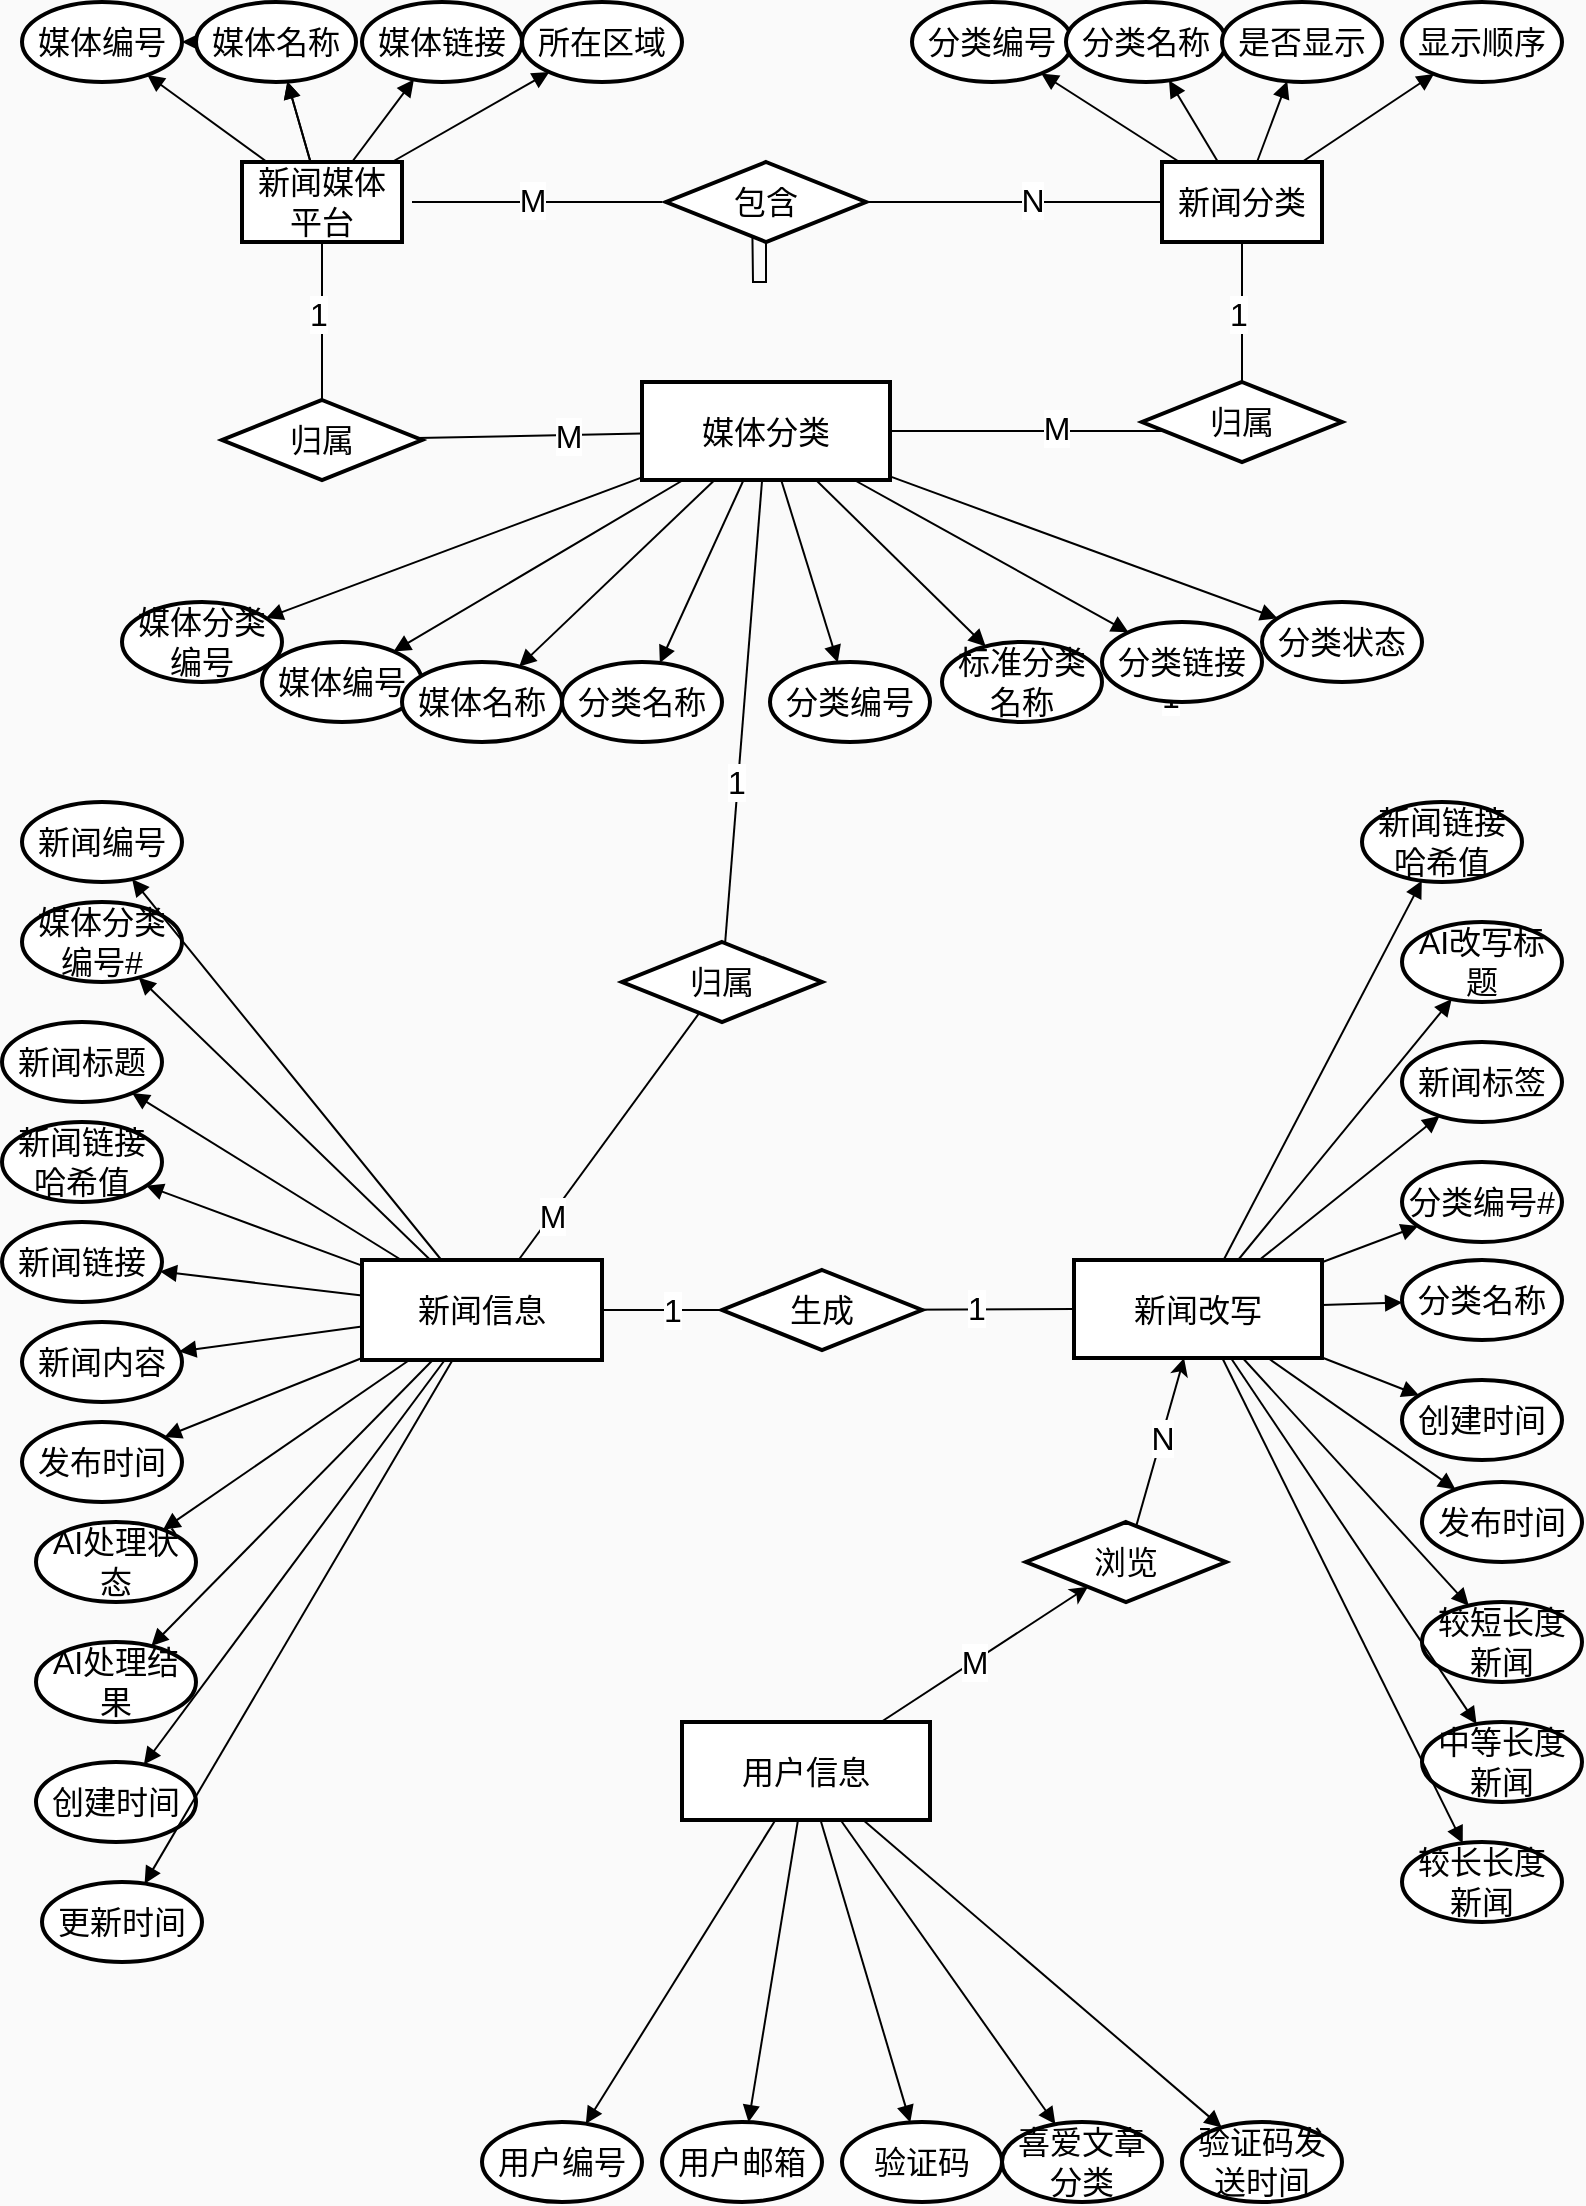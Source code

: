 <mxfile version="24.8.1">
  <diagram name="Page-1" id="74e2e168-ea6b-b213-b513-2b3c1d86103e">
    <mxGraphModel dx="4359" dy="784" grid="1" gridSize="10" guides="1" tooltips="1" connect="1" arrows="1" fold="1" page="1" pageScale="1" pageWidth="827" pageHeight="1169" background="#fafafa" math="0" shadow="0">
      <root>
        <mxCell id="0" />
        <mxCell id="1" parent="0" />
        <mxCell id="DX2qzwOIEa6VDTraACBk-19" value="" style="rounded=0;orthogonalLoop=1;jettySize=auto;html=1;endArrow=none;endFill=0;fontSize=16;" edge="1" parent="1" source="f0c4SAxMx5sDIEyWPsR0-586" target="f0c4SAxMx5sDIEyWPsR0-711">
          <mxGeometry relative="1" as="geometry" />
        </mxCell>
        <mxCell id="DX2qzwOIEa6VDTraACBk-20" value="1" style="edgeLabel;html=1;align=center;verticalAlign=middle;resizable=0;points=[];fontSize=16;" vertex="1" connectable="0" parent="DX2qzwOIEa6VDTraACBk-19">
          <mxGeometry x="-0.084" y="-2" relative="1" as="geometry">
            <mxPoint as="offset" />
          </mxGeometry>
        </mxCell>
        <mxCell id="f0c4SAxMx5sDIEyWPsR0-586" value="新闻媒体平台" style="whiteSpace=wrap;strokeWidth=2;fontSize=16;flipH=0;flipV=0;" parent="1" vertex="1">
          <mxGeometry x="-3170" y="120" width="80" height="40" as="geometry" />
        </mxCell>
        <mxCell id="f0c4SAxMx5sDIEyWPsR0-587" value="媒体编号" style="ellipse;strokeWidth=2;whiteSpace=wrap;fontSize=16;flipH=0;flipV=0;" parent="1" vertex="1">
          <mxGeometry x="-3280" y="40" width="80" height="40" as="geometry" />
        </mxCell>
        <mxCell id="f0c4SAxMx5sDIEyWPsR0-589" value="媒体链接" style="ellipse;strokeWidth=2;whiteSpace=wrap;fontSize=16;flipH=0;flipV=0;" parent="1" vertex="1">
          <mxGeometry x="-3110" y="40" width="80" height="40" as="geometry" />
        </mxCell>
        <mxCell id="f0c4SAxMx5sDIEyWPsR0-590" value="所在区域" style="ellipse;strokeWidth=2;whiteSpace=wrap;fontSize=16;flipH=0;flipV=0;" parent="1" vertex="1">
          <mxGeometry x="-3030" y="40" width="80" height="40" as="geometry" />
        </mxCell>
        <mxCell id="f0c4SAxMx5sDIEyWPsR0-591" value="新闻分类" style="whiteSpace=wrap;strokeWidth=2;fontSize=16;flipH=0;flipV=0;" parent="1" vertex="1">
          <mxGeometry x="-2710" y="120" width="80" height="40" as="geometry" />
        </mxCell>
        <mxCell id="f0c4SAxMx5sDIEyWPsR0-592" value="分类编号" style="ellipse;strokeWidth=2;whiteSpace=wrap;fontSize=16;flipH=0;flipV=0;" parent="1" vertex="1">
          <mxGeometry x="-2835" y="40" width="80" height="40" as="geometry" />
        </mxCell>
        <mxCell id="f0c4SAxMx5sDIEyWPsR0-593" value="分类名称" style="ellipse;strokeWidth=2;whiteSpace=wrap;fontSize=16;flipH=0;flipV=0;" parent="1" vertex="1">
          <mxGeometry x="-2758" y="40" width="80" height="40" as="geometry" />
        </mxCell>
        <mxCell id="f0c4SAxMx5sDIEyWPsR0-594" value="是否显示" style="ellipse;strokeWidth=2;whiteSpace=wrap;fontSize=16;flipH=0;flipV=0;" parent="1" vertex="1">
          <mxGeometry x="-2680" y="40" width="80" height="40" as="geometry" />
        </mxCell>
        <mxCell id="f0c4SAxMx5sDIEyWPsR0-595" value="显示顺序" style="ellipse;strokeWidth=2;whiteSpace=wrap;fontSize=16;flipH=0;flipV=0;" parent="1" vertex="1">
          <mxGeometry x="-2590" y="40" width="80" height="40" as="geometry" />
        </mxCell>
        <mxCell id="f0c4SAxMx5sDIEyWPsR0-709" style="edgeStyle=orthogonalEdgeStyle;rounded=0;orthogonalLoop=1;jettySize=auto;html=1;exitDx=0;exitDy=0;entryDx=0;entryDy=0;endArrow=none;endFill=0;fontSize=16;" parent="1" source="f0c4SAxMx5sDIEyWPsR0-596" target="f0c4SAxMx5sDIEyWPsR0-591" edge="1">
          <mxGeometry relative="1" as="geometry">
            <mxPoint x="-2786" y="344.5" as="sourcePoint" />
            <mxPoint x="-2581" y="150" as="targetPoint" />
          </mxGeometry>
        </mxCell>
        <mxCell id="f0c4SAxMx5sDIEyWPsR0-721" value="M" style="edgeLabel;html=1;align=center;verticalAlign=middle;resizable=0;points=[];fontSize=16;" parent="f0c4SAxMx5sDIEyWPsR0-709" vertex="1" connectable="0">
          <mxGeometry x="-0.397" y="2" relative="1" as="geometry">
            <mxPoint x="1" as="offset" />
          </mxGeometry>
        </mxCell>
        <mxCell id="f0c4SAxMx5sDIEyWPsR0-722" value="1" style="edgeLabel;html=1;align=center;verticalAlign=middle;resizable=0;points=[];fontSize=16;" parent="f0c4SAxMx5sDIEyWPsR0-709" vertex="1" connectable="0">
          <mxGeometry x="0.517" y="2" relative="1" as="geometry">
            <mxPoint x="-34" y="161" as="offset" />
          </mxGeometry>
        </mxCell>
        <mxCell id="DX2qzwOIEa6VDTraACBk-21" value="1" style="edgeLabel;html=1;align=center;verticalAlign=middle;resizable=0;points=[];fontSize=16;" vertex="1" connectable="0" parent="f0c4SAxMx5sDIEyWPsR0-709">
          <mxGeometry x="0.741" y="2" relative="1" as="geometry">
            <mxPoint y="1" as="offset" />
          </mxGeometry>
        </mxCell>
        <mxCell id="f0c4SAxMx5sDIEyWPsR0-596" value="媒体分类" style="whiteSpace=wrap;strokeWidth=2;fontSize=16;flipH=0;flipV=0;" parent="1" vertex="1">
          <mxGeometry x="-2970" y="230" width="124" height="49" as="geometry" />
        </mxCell>
        <mxCell id="f0c4SAxMx5sDIEyWPsR0-597" value="媒体分类编号" style="ellipse;strokeWidth=2;whiteSpace=wrap;fontSize=16;flipH=0;flipV=0;" parent="1" vertex="1">
          <mxGeometry x="-3230" y="340" width="80" height="40" as="geometry" />
        </mxCell>
        <mxCell id="f0c4SAxMx5sDIEyWPsR0-598" value="媒体编号" style="ellipse;strokeWidth=2;whiteSpace=wrap;fontSize=16;flipH=0;flipV=0;" parent="1" vertex="1">
          <mxGeometry x="-3160" y="360" width="80" height="40" as="geometry" />
        </mxCell>
        <mxCell id="f0c4SAxMx5sDIEyWPsR0-599" value="媒体名称" style="ellipse;strokeWidth=2;whiteSpace=wrap;fontSize=16;flipH=0;flipV=0;" parent="1" vertex="1">
          <mxGeometry x="-3090" y="370" width="80" height="40" as="geometry" />
        </mxCell>
        <mxCell id="f0c4SAxMx5sDIEyWPsR0-600" value="分类编号" style="ellipse;strokeWidth=2;whiteSpace=wrap;fontSize=16;flipH=0;flipV=0;" parent="1" vertex="1">
          <mxGeometry x="-2906" y="370" width="80" height="40" as="geometry" />
        </mxCell>
        <mxCell id="f0c4SAxMx5sDIEyWPsR0-601" value="标准分类名称" style="ellipse;strokeWidth=2;whiteSpace=wrap;fontSize=16;flipH=0;flipV=0;" parent="1" vertex="1">
          <mxGeometry x="-2820" y="360" width="80" height="40" as="geometry" />
        </mxCell>
        <mxCell id="f0c4SAxMx5sDIEyWPsR0-602" value="分类链接" style="ellipse;strokeWidth=2;whiteSpace=wrap;fontSize=16;flipH=0;flipV=0;" parent="1" vertex="1">
          <mxGeometry x="-2740" y="350" width="80" height="40" as="geometry" />
        </mxCell>
        <mxCell id="f0c4SAxMx5sDIEyWPsR0-603" value="分类状态" style="ellipse;strokeWidth=2;whiteSpace=wrap;fontSize=16;flipH=0;flipV=0;" parent="1" vertex="1">
          <mxGeometry x="-2660" y="340" width="80" height="40" as="geometry" />
        </mxCell>
        <mxCell id="f0c4SAxMx5sDIEyWPsR0-726" style="rounded=0;orthogonalLoop=1;jettySize=auto;html=1;exitDx=0;exitDy=0;endArrow=none;endFill=0;fontSize=16;" parent="1" source="f0c4SAxMx5sDIEyWPsR0-732" target="f0c4SAxMx5sDIEyWPsR0-596" edge="1">
          <mxGeometry relative="1" as="geometry">
            <mxPoint x="-3020" y="530" as="targetPoint" />
          </mxGeometry>
        </mxCell>
        <mxCell id="DX2qzwOIEa6VDTraACBk-27" value="1" style="edgeLabel;html=1;align=center;verticalAlign=middle;resizable=0;points=[];fontSize=16;" vertex="1" connectable="0" parent="f0c4SAxMx5sDIEyWPsR0-726">
          <mxGeometry x="-0.304" y="1" relative="1" as="geometry">
            <mxPoint as="offset" />
          </mxGeometry>
        </mxCell>
        <mxCell id="f0c4SAxMx5sDIEyWPsR0-736" style="edgeStyle=orthogonalEdgeStyle;rounded=0;orthogonalLoop=1;jettySize=auto;html=1;exitDx=0;exitDy=0;endArrow=none;endFill=0;entryDx=0;entryDy=0;fontSize=16;" parent="1" source="f0c4SAxMx5sDIEyWPsR0-604" target="f0c4SAxMx5sDIEyWPsR0-622" edge="1">
          <mxGeometry relative="1" as="geometry">
            <mxPoint x="-2740" y="805" as="targetPoint" />
          </mxGeometry>
        </mxCell>
        <mxCell id="f0c4SAxMx5sDIEyWPsR0-738" value="1" style="edgeLabel;html=1;align=center;verticalAlign=middle;resizable=0;points=[];fontSize=16;" parent="f0c4SAxMx5sDIEyWPsR0-736" vertex="1" connectable="0">
          <mxGeometry x="-0.705" relative="1" as="geometry">
            <mxPoint as="offset" />
          </mxGeometry>
        </mxCell>
        <mxCell id="f0c4SAxMx5sDIEyWPsR0-740" value="1" style="edgeLabel;html=1;align=center;verticalAlign=middle;resizable=0;points=[];fontSize=16;" parent="f0c4SAxMx5sDIEyWPsR0-736" vertex="1" connectable="0">
          <mxGeometry x="0.584" y="1" relative="1" as="geometry">
            <mxPoint as="offset" />
          </mxGeometry>
        </mxCell>
        <mxCell id="f0c4SAxMx5sDIEyWPsR0-604" value="新闻信息" style="whiteSpace=wrap;strokeWidth=2;fontSize=16;flipH=0;flipV=0;" parent="1" vertex="1">
          <mxGeometry x="-3110" y="669" width="120" height="50" as="geometry" />
        </mxCell>
        <mxCell id="f0c4SAxMx5sDIEyWPsR0-605" value="新闻编号" style="ellipse;strokeWidth=2;whiteSpace=wrap;fontSize=16;flipH=0;flipV=0;" parent="1" vertex="1">
          <mxGeometry x="-3280" y="440" width="80" height="40" as="geometry" />
        </mxCell>
        <mxCell id="f0c4SAxMx5sDIEyWPsR0-606" value="媒体分类编号#" style="ellipse;strokeWidth=2;whiteSpace=wrap;fontSize=16;flipH=0;flipV=0;" parent="1" vertex="1">
          <mxGeometry x="-3280" y="490" width="80" height="40" as="geometry" />
        </mxCell>
        <mxCell id="f0c4SAxMx5sDIEyWPsR0-607" value="新闻标题" style="ellipse;strokeWidth=2;whiteSpace=wrap;fontSize=16;flipH=0;flipV=0;" parent="1" vertex="1">
          <mxGeometry x="-3290" y="550" width="80" height="40" as="geometry" />
        </mxCell>
        <mxCell id="f0c4SAxMx5sDIEyWPsR0-608" value="新闻链接哈希值" style="ellipse;strokeWidth=2;whiteSpace=wrap;fontSize=16;flipH=0;flipV=0;" parent="1" vertex="1">
          <mxGeometry x="-3290" y="600" width="80" height="40" as="geometry" />
        </mxCell>
        <mxCell id="f0c4SAxMx5sDIEyWPsR0-609" value="新闻链接" style="ellipse;strokeWidth=2;whiteSpace=wrap;fontSize=16;flipH=0;flipV=0;" parent="1" vertex="1">
          <mxGeometry x="-3290" y="650" width="80" height="40" as="geometry" />
        </mxCell>
        <mxCell id="f0c4SAxMx5sDIEyWPsR0-610" value="新闻内容" style="ellipse;strokeWidth=2;whiteSpace=wrap;fontSize=16;flipH=0;flipV=0;" parent="1" vertex="1">
          <mxGeometry x="-3280" y="700" width="80" height="40" as="geometry" />
        </mxCell>
        <mxCell id="f0c4SAxMx5sDIEyWPsR0-611" value="发布时间" style="ellipse;strokeWidth=2;whiteSpace=wrap;fontSize=16;flipH=0;flipV=0;" parent="1" vertex="1">
          <mxGeometry x="-3280" y="750" width="80" height="40" as="geometry" />
        </mxCell>
        <mxCell id="f0c4SAxMx5sDIEyWPsR0-612" value="AI处理状态" style="ellipse;strokeWidth=2;whiteSpace=wrap;fontSize=16;flipH=0;flipV=0;" parent="1" vertex="1">
          <mxGeometry x="-3273" y="800" width="80" height="40" as="geometry" />
        </mxCell>
        <mxCell id="f0c4SAxMx5sDIEyWPsR0-613" value="AI处理结果" style="ellipse;strokeWidth=2;whiteSpace=wrap;fontSize=16;flipH=0;flipV=0;" parent="1" vertex="1">
          <mxGeometry x="-3273" y="860" width="80" height="40" as="geometry" />
        </mxCell>
        <mxCell id="f0c4SAxMx5sDIEyWPsR0-614" value="创建时间" style="ellipse;strokeWidth=2;whiteSpace=wrap;fontSize=16;flipH=0;flipV=0;" parent="1" vertex="1">
          <mxGeometry x="-3273" y="920" width="80" height="40" as="geometry" />
        </mxCell>
        <mxCell id="f0c4SAxMx5sDIEyWPsR0-615" value="更新时间" style="ellipse;strokeWidth=2;whiteSpace=wrap;fontSize=16;flipH=0;flipV=0;" parent="1" vertex="1">
          <mxGeometry x="-3270" y="980" width="80" height="40" as="geometry" />
        </mxCell>
        <mxCell id="f0c4SAxMx5sDIEyWPsR0-745" style="rounded=0;orthogonalLoop=1;jettySize=auto;html=1;exitDx=0;exitDy=0;fontSize=16;entryDx=0;entryDy=0;entryPerimeter=0;" parent="1" source="f0c4SAxMx5sDIEyWPsR0-746" edge="1" target="f0c4SAxMx5sDIEyWPsR0-622">
          <mxGeometry relative="1" as="geometry">
            <mxPoint x="-2670" y="830" as="targetPoint" />
          </mxGeometry>
        </mxCell>
        <mxCell id="f0c4SAxMx5sDIEyWPsR0-749" value="N" style="edgeLabel;html=1;align=center;verticalAlign=middle;resizable=0;points=[];fontSize=16;" parent="f0c4SAxMx5sDIEyWPsR0-745" vertex="1" connectable="0">
          <mxGeometry x="0.066" y="1" relative="1" as="geometry">
            <mxPoint x="1" y="1" as="offset" />
          </mxGeometry>
        </mxCell>
        <mxCell id="f0c4SAxMx5sDIEyWPsR0-616" value="用户信息" style="whiteSpace=wrap;strokeWidth=2;fontSize=16;flipH=0;flipV=0;" parent="1" vertex="1">
          <mxGeometry x="-2950" y="900" width="124" height="49" as="geometry" />
        </mxCell>
        <mxCell id="f0c4SAxMx5sDIEyWPsR0-617" value="用户编号" style="ellipse;strokeWidth=2;whiteSpace=wrap;fontSize=16;flipH=0;flipV=0;" parent="1" vertex="1">
          <mxGeometry x="-3050" y="1100" width="80" height="40" as="geometry" />
        </mxCell>
        <mxCell id="f0c4SAxMx5sDIEyWPsR0-618" value="用户邮箱" style="ellipse;strokeWidth=2;whiteSpace=wrap;fontSize=16;flipH=0;flipV=0;" parent="1" vertex="1">
          <mxGeometry x="-2960" y="1100" width="80" height="40" as="geometry" />
        </mxCell>
        <mxCell id="f0c4SAxMx5sDIEyWPsR0-619" value="验证码" style="ellipse;strokeWidth=2;whiteSpace=wrap;fontSize=16;flipH=0;flipV=0;" parent="1" vertex="1">
          <mxGeometry x="-2870" y="1100" width="80" height="40" as="geometry" />
        </mxCell>
        <mxCell id="f0c4SAxMx5sDIEyWPsR0-620" value="喜爱文章分类" style="ellipse;strokeWidth=2;whiteSpace=wrap;fontSize=16;flipH=0;flipV=0;" parent="1" vertex="1">
          <mxGeometry x="-2790" y="1100" width="80" height="40" as="geometry" />
        </mxCell>
        <mxCell id="f0c4SAxMx5sDIEyWPsR0-621" value="验证码发送时间" style="ellipse;strokeWidth=2;whiteSpace=wrap;fontSize=16;flipH=0;flipV=0;" parent="1" vertex="1">
          <mxGeometry x="-2700" y="1100" width="80" height="40" as="geometry" />
        </mxCell>
        <mxCell id="f0c4SAxMx5sDIEyWPsR0-622" value="新闻改写" style="whiteSpace=wrap;strokeWidth=2;fontSize=16;flipH=0;flipV=0;" parent="1" vertex="1">
          <mxGeometry x="-2754" y="669" width="124" height="49" as="geometry" />
        </mxCell>
        <mxCell id="f0c4SAxMx5sDIEyWPsR0-623" value="新闻链接哈希值" style="ellipse;strokeWidth=2;whiteSpace=wrap;fontSize=16;flipH=0;flipV=0;" parent="1" vertex="1">
          <mxGeometry x="-2610" y="440" width="80" height="40" as="geometry" />
        </mxCell>
        <mxCell id="f0c4SAxMx5sDIEyWPsR0-624" value="AI改写标题" style="ellipse;strokeWidth=2;whiteSpace=wrap;fontSize=16;flipH=0;flipV=0;" parent="1" vertex="1">
          <mxGeometry x="-2590" y="500" width="80" height="40" as="geometry" />
        </mxCell>
        <mxCell id="f0c4SAxMx5sDIEyWPsR0-625" value="新闻标签" style="ellipse;strokeWidth=2;whiteSpace=wrap;fontSize=16;flipH=0;flipV=0;" parent="1" vertex="1">
          <mxGeometry x="-2590" y="560" width="80" height="40" as="geometry" />
        </mxCell>
        <mxCell id="f0c4SAxMx5sDIEyWPsR0-626" value="分类编号#" style="ellipse;strokeWidth=2;whiteSpace=wrap;fontSize=16;flipH=0;flipV=0;" parent="1" vertex="1">
          <mxGeometry x="-2590" y="620" width="80" height="40" as="geometry" />
        </mxCell>
        <mxCell id="f0c4SAxMx5sDIEyWPsR0-627" value="分类名称" style="ellipse;strokeWidth=2;whiteSpace=wrap;fontSize=16;flipH=0;flipV=0;" parent="1" vertex="1">
          <mxGeometry x="-2590" y="669" width="80" height="40" as="geometry" />
        </mxCell>
        <mxCell id="f0c4SAxMx5sDIEyWPsR0-628" value="创建时间" style="ellipse;strokeWidth=2;whiteSpace=wrap;fontSize=16;flipH=0;flipV=0;" parent="1" vertex="1">
          <mxGeometry x="-2590" y="729" width="80" height="40" as="geometry" />
        </mxCell>
        <mxCell id="f0c4SAxMx5sDIEyWPsR0-629" value="发布时间" style="ellipse;strokeWidth=2;whiteSpace=wrap;fontSize=16;flipH=0;flipV=0;" parent="1" vertex="1">
          <mxGeometry x="-2580" y="780" width="80" height="40" as="geometry" />
        </mxCell>
        <mxCell id="f0c4SAxMx5sDIEyWPsR0-630" value="较短长度新闻" style="ellipse;strokeWidth=2;whiteSpace=wrap;fontSize=16;flipH=0;flipV=0;" parent="1" vertex="1">
          <mxGeometry x="-2580" y="840" width="80" height="40" as="geometry" />
        </mxCell>
        <mxCell id="f0c4SAxMx5sDIEyWPsR0-631" value="中等长度新闻" style="ellipse;strokeWidth=2;whiteSpace=wrap;fontSize=16;flipH=0;flipV=0;" parent="1" vertex="1">
          <mxGeometry x="-2580" y="900" width="80" height="40" as="geometry" />
        </mxCell>
        <mxCell id="f0c4SAxMx5sDIEyWPsR0-632" value="较长长度新闻" style="ellipse;strokeWidth=2;whiteSpace=wrap;fontSize=16;flipH=0;flipV=0;" parent="1" vertex="1">
          <mxGeometry x="-2590" y="960" width="80" height="40" as="geometry" />
        </mxCell>
        <mxCell id="f0c4SAxMx5sDIEyWPsR0-692" style="edgeStyle=orthogonalEdgeStyle;rounded=0;orthogonalLoop=1;jettySize=auto;html=1;exitDx=0;exitDy=0;fontSize=16;" parent="1" source="f0c4SAxMx5sDIEyWPsR0-633" edge="1">
          <mxGeometry relative="1" as="geometry">
            <mxPoint x="-2915" y="140" as="targetPoint" />
          </mxGeometry>
        </mxCell>
        <mxCell id="f0c4SAxMx5sDIEyWPsR0-633" value="包含" style="rhombus;strokeWidth=2;whiteSpace=wrap;fontSize=16;flipH=0;flipV=0;" parent="1" vertex="1">
          <mxGeometry x="-2958" y="120" width="100" height="40" as="geometry" />
        </mxCell>
        <mxCell id="f0c4SAxMx5sDIEyWPsR0-637" value="" style="curved=1;startArrow=none;endArrow=block;rounded=0;fontSize=16;" parent="1" source="f0c4SAxMx5sDIEyWPsR0-588" target="f0c4SAxMx5sDIEyWPsR0-587" edge="1">
          <mxGeometry relative="1" as="geometry" />
        </mxCell>
        <mxCell id="f0c4SAxMx5sDIEyWPsR0-638" value="" style="curved=1;startArrow=none;endArrow=block;rounded=0;fontSize=16;" parent="1" source="f0c4SAxMx5sDIEyWPsR0-586" target="f0c4SAxMx5sDIEyWPsR0-588" edge="1">
          <mxGeometry relative="1" as="geometry" />
        </mxCell>
        <mxCell id="f0c4SAxMx5sDIEyWPsR0-639" value="" style="curved=1;startArrow=none;endArrow=block;rounded=0;fontSize=16;" parent="1" source="f0c4SAxMx5sDIEyWPsR0-586" target="f0c4SAxMx5sDIEyWPsR0-589" edge="1">
          <mxGeometry relative="1" as="geometry" />
        </mxCell>
        <mxCell id="f0c4SAxMx5sDIEyWPsR0-640" value="" style="curved=1;startArrow=none;endArrow=block;rounded=0;fontSize=16;" parent="1" source="f0c4SAxMx5sDIEyWPsR0-586" target="f0c4SAxMx5sDIEyWPsR0-590" edge="1">
          <mxGeometry relative="1" as="geometry" />
        </mxCell>
        <mxCell id="f0c4SAxMx5sDIEyWPsR0-641" value="" style="curved=1;startArrow=none;endArrow=block;rounded=0;fontSize=16;" parent="1" source="f0c4SAxMx5sDIEyWPsR0-591" target="f0c4SAxMx5sDIEyWPsR0-592" edge="1">
          <mxGeometry relative="1" as="geometry" />
        </mxCell>
        <mxCell id="f0c4SAxMx5sDIEyWPsR0-642" value="" style="curved=1;startArrow=none;endArrow=block;rounded=0;fontSize=16;" parent="1" source="f0c4SAxMx5sDIEyWPsR0-591" target="f0c4SAxMx5sDIEyWPsR0-593" edge="1">
          <mxGeometry relative="1" as="geometry" />
        </mxCell>
        <mxCell id="f0c4SAxMx5sDIEyWPsR0-643" value="" style="curved=1;startArrow=none;endArrow=block;rounded=0;fontSize=16;" parent="1" source="f0c4SAxMx5sDIEyWPsR0-591" target="f0c4SAxMx5sDIEyWPsR0-594" edge="1">
          <mxGeometry relative="1" as="geometry" />
        </mxCell>
        <mxCell id="f0c4SAxMx5sDIEyWPsR0-644" value="" style="curved=1;startArrow=none;endArrow=block;rounded=0;fontSize=16;" parent="1" source="f0c4SAxMx5sDIEyWPsR0-591" target="f0c4SAxMx5sDIEyWPsR0-595" edge="1">
          <mxGeometry relative="1" as="geometry" />
        </mxCell>
        <mxCell id="f0c4SAxMx5sDIEyWPsR0-645" value="" style="curved=1;startArrow=none;endArrow=block;rounded=0;fontSize=16;exitDx=0;exitDy=0;exitPerimeter=0;" parent="1" source="f0c4SAxMx5sDIEyWPsR0-596" target="f0c4SAxMx5sDIEyWPsR0-597" edge="1">
          <mxGeometry relative="1" as="geometry">
            <mxPoint x="-2956.825" y="310" as="sourcePoint" />
          </mxGeometry>
        </mxCell>
        <mxCell id="f0c4SAxMx5sDIEyWPsR0-646" value="" style="curved=1;startArrow=none;endArrow=block;rounded=0;fontSize=16;exitDx=0;exitDy=0;exitPerimeter=0;" parent="1" source="f0c4SAxMx5sDIEyWPsR0-596" target="f0c4SAxMx5sDIEyWPsR0-598" edge="1">
          <mxGeometry relative="1" as="geometry">
            <mxPoint x="-2939.714" y="310" as="sourcePoint" />
          </mxGeometry>
        </mxCell>
        <mxCell id="f0c4SAxMx5sDIEyWPsR0-647" value="" style="curved=1;startArrow=none;endArrow=block;rounded=0;fontSize=16;exitDx=0;exitDy=0;exitPerimeter=0;" parent="1" source="f0c4SAxMx5sDIEyWPsR0-596" target="f0c4SAxMx5sDIEyWPsR0-599" edge="1">
          <mxGeometry relative="1" as="geometry">
            <mxPoint x="-2922.606" y="310" as="sourcePoint" />
          </mxGeometry>
        </mxCell>
        <mxCell id="f0c4SAxMx5sDIEyWPsR0-648" value="" style="curved=1;startArrow=none;endArrow=block;rounded=0;fontSize=16;exitDx=0;exitDy=0;exitPerimeter=0;" parent="1" source="f0c4SAxMx5sDIEyWPsR0-596" target="f0c4SAxMx5sDIEyWPsR0-600" edge="1">
          <mxGeometry relative="1" as="geometry">
            <mxPoint x="-2880" y="360" as="sourcePoint" />
          </mxGeometry>
        </mxCell>
        <mxCell id="f0c4SAxMx5sDIEyWPsR0-649" value="" style="curved=1;startArrow=none;endArrow=block;rounded=0;fontSize=16;exitDx=0;exitDy=0;" parent="1" source="f0c4SAxMx5sDIEyWPsR0-596" target="f0c4SAxMx5sDIEyWPsR0-601" edge="1">
          <mxGeometry relative="1" as="geometry">
            <mxPoint x="-2875.57" y="310" as="sourcePoint" />
          </mxGeometry>
        </mxCell>
        <mxCell id="f0c4SAxMx5sDIEyWPsR0-650" value="" style="curved=1;startArrow=none;endArrow=block;rounded=0;fontSize=16;exitDx=0;exitDy=0;exitPerimeter=0;" parent="1" source="f0c4SAxMx5sDIEyWPsR0-596" target="f0c4SAxMx5sDIEyWPsR0-602" edge="1">
          <mxGeometry relative="1" as="geometry">
            <mxPoint x="-2858" y="310" as="sourcePoint" />
          </mxGeometry>
        </mxCell>
        <mxCell id="f0c4SAxMx5sDIEyWPsR0-651" value="" style="curved=1;startArrow=none;endArrow=block;rounded=0;fontSize=16;exitDx=0;exitDy=0;exitPerimeter=0;" parent="1" source="f0c4SAxMx5sDIEyWPsR0-596" target="f0c4SAxMx5sDIEyWPsR0-603" edge="1">
          <mxGeometry relative="1" as="geometry">
            <mxPoint x="-2845" y="310.745" as="sourcePoint" />
          </mxGeometry>
        </mxCell>
        <mxCell id="f0c4SAxMx5sDIEyWPsR0-652" value="" style="curved=1;startArrow=none;endArrow=block;rounded=0;fontSize=16;" parent="1" source="f0c4SAxMx5sDIEyWPsR0-604" target="f0c4SAxMx5sDIEyWPsR0-605" edge="1">
          <mxGeometry relative="1" as="geometry" />
        </mxCell>
        <mxCell id="f0c4SAxMx5sDIEyWPsR0-653" value="" style="curved=1;startArrow=none;endArrow=block;rounded=0;fontSize=16;" parent="1" source="f0c4SAxMx5sDIEyWPsR0-604" target="f0c4SAxMx5sDIEyWPsR0-606" edge="1">
          <mxGeometry relative="1" as="geometry" />
        </mxCell>
        <mxCell id="f0c4SAxMx5sDIEyWPsR0-654" value="" style="curved=1;startArrow=none;endArrow=block;rounded=0;fontSize=16;" parent="1" source="f0c4SAxMx5sDIEyWPsR0-604" target="f0c4SAxMx5sDIEyWPsR0-607" edge="1">
          <mxGeometry relative="1" as="geometry" />
        </mxCell>
        <mxCell id="f0c4SAxMx5sDIEyWPsR0-655" value="" style="curved=1;startArrow=none;endArrow=block;rounded=0;fontSize=16;" parent="1" source="f0c4SAxMx5sDIEyWPsR0-604" target="f0c4SAxMx5sDIEyWPsR0-608" edge="1">
          <mxGeometry relative="1" as="geometry" />
        </mxCell>
        <mxCell id="f0c4SAxMx5sDIEyWPsR0-656" value="" style="curved=1;startArrow=none;endArrow=block;rounded=0;fontSize=16;" parent="1" source="f0c4SAxMx5sDIEyWPsR0-604" target="f0c4SAxMx5sDIEyWPsR0-609" edge="1">
          <mxGeometry relative="1" as="geometry" />
        </mxCell>
        <mxCell id="f0c4SAxMx5sDIEyWPsR0-657" value="" style="curved=1;startArrow=none;endArrow=block;rounded=0;fontSize=16;" parent="1" source="f0c4SAxMx5sDIEyWPsR0-604" target="f0c4SAxMx5sDIEyWPsR0-610" edge="1">
          <mxGeometry relative="1" as="geometry" />
        </mxCell>
        <mxCell id="f0c4SAxMx5sDIEyWPsR0-658" value="" style="curved=1;startArrow=none;endArrow=block;rounded=0;fontSize=16;" parent="1" source="f0c4SAxMx5sDIEyWPsR0-604" target="f0c4SAxMx5sDIEyWPsR0-611" edge="1">
          <mxGeometry relative="1" as="geometry" />
        </mxCell>
        <mxCell id="f0c4SAxMx5sDIEyWPsR0-659" value="" style="curved=1;startArrow=none;endArrow=block;rounded=0;fontSize=16;" parent="1" source="f0c4SAxMx5sDIEyWPsR0-604" target="f0c4SAxMx5sDIEyWPsR0-612" edge="1">
          <mxGeometry relative="1" as="geometry" />
        </mxCell>
        <mxCell id="f0c4SAxMx5sDIEyWPsR0-660" value="" style="curved=1;startArrow=none;endArrow=block;rounded=0;fontSize=16;" parent="1" source="f0c4SAxMx5sDIEyWPsR0-604" target="f0c4SAxMx5sDIEyWPsR0-613" edge="1">
          <mxGeometry relative="1" as="geometry" />
        </mxCell>
        <mxCell id="f0c4SAxMx5sDIEyWPsR0-661" value="" style="curved=1;startArrow=none;endArrow=block;rounded=0;fontSize=16;" parent="1" source="f0c4SAxMx5sDIEyWPsR0-604" target="f0c4SAxMx5sDIEyWPsR0-614" edge="1">
          <mxGeometry relative="1" as="geometry" />
        </mxCell>
        <mxCell id="f0c4SAxMx5sDIEyWPsR0-662" value="" style="curved=1;startArrow=none;endArrow=block;rounded=0;fontSize=16;" parent="1" source="f0c4SAxMx5sDIEyWPsR0-604" target="f0c4SAxMx5sDIEyWPsR0-615" edge="1">
          <mxGeometry relative="1" as="geometry" />
        </mxCell>
        <mxCell id="f0c4SAxMx5sDIEyWPsR0-663" value="" style="curved=1;startArrow=none;endArrow=block;rounded=0;fontSize=16;" parent="1" source="f0c4SAxMx5sDIEyWPsR0-616" target="f0c4SAxMx5sDIEyWPsR0-617" edge="1">
          <mxGeometry relative="1" as="geometry" />
        </mxCell>
        <mxCell id="f0c4SAxMx5sDIEyWPsR0-664" value="" style="curved=1;startArrow=none;endArrow=block;rounded=0;fontSize=16;" parent="1" source="f0c4SAxMx5sDIEyWPsR0-616" target="f0c4SAxMx5sDIEyWPsR0-618" edge="1">
          <mxGeometry relative="1" as="geometry" />
        </mxCell>
        <mxCell id="f0c4SAxMx5sDIEyWPsR0-665" value="" style="curved=1;startArrow=none;endArrow=block;rounded=0;fontSize=16;" parent="1" source="f0c4SAxMx5sDIEyWPsR0-616" target="f0c4SAxMx5sDIEyWPsR0-619" edge="1">
          <mxGeometry relative="1" as="geometry" />
        </mxCell>
        <mxCell id="f0c4SAxMx5sDIEyWPsR0-666" value="" style="curved=1;startArrow=none;endArrow=block;rounded=0;fontSize=16;" parent="1" source="f0c4SAxMx5sDIEyWPsR0-616" target="f0c4SAxMx5sDIEyWPsR0-620" edge="1">
          <mxGeometry relative="1" as="geometry" />
        </mxCell>
        <mxCell id="f0c4SAxMx5sDIEyWPsR0-667" value="" style="curved=1;startArrow=none;endArrow=block;rounded=0;fontSize=16;" parent="1" source="f0c4SAxMx5sDIEyWPsR0-616" target="f0c4SAxMx5sDIEyWPsR0-621" edge="1">
          <mxGeometry relative="1" as="geometry" />
        </mxCell>
        <mxCell id="f0c4SAxMx5sDIEyWPsR0-668" value="" style="curved=1;startArrow=none;endArrow=block;rounded=0;fontSize=16;" parent="1" source="f0c4SAxMx5sDIEyWPsR0-622" target="f0c4SAxMx5sDIEyWPsR0-623" edge="1">
          <mxGeometry relative="1" as="geometry" />
        </mxCell>
        <mxCell id="f0c4SAxMx5sDIEyWPsR0-669" value="" style="curved=1;startArrow=none;endArrow=block;rounded=0;fontSize=16;" parent="1" source="f0c4SAxMx5sDIEyWPsR0-622" target="f0c4SAxMx5sDIEyWPsR0-624" edge="1">
          <mxGeometry relative="1" as="geometry" />
        </mxCell>
        <mxCell id="f0c4SAxMx5sDIEyWPsR0-670" value="" style="curved=1;startArrow=none;endArrow=block;rounded=0;fontSize=16;" parent="1" source="f0c4SAxMx5sDIEyWPsR0-622" target="f0c4SAxMx5sDIEyWPsR0-625" edge="1">
          <mxGeometry relative="1" as="geometry" />
        </mxCell>
        <mxCell id="f0c4SAxMx5sDIEyWPsR0-671" value="" style="curved=1;startArrow=none;endArrow=block;rounded=0;fontSize=16;" parent="1" source="f0c4SAxMx5sDIEyWPsR0-622" target="f0c4SAxMx5sDIEyWPsR0-626" edge="1">
          <mxGeometry relative="1" as="geometry" />
        </mxCell>
        <mxCell id="f0c4SAxMx5sDIEyWPsR0-672" value="" style="curved=1;startArrow=none;endArrow=block;rounded=0;fontSize=16;" parent="1" source="f0c4SAxMx5sDIEyWPsR0-622" target="f0c4SAxMx5sDIEyWPsR0-627" edge="1">
          <mxGeometry relative="1" as="geometry" />
        </mxCell>
        <mxCell id="f0c4SAxMx5sDIEyWPsR0-673" value="" style="curved=1;startArrow=none;endArrow=block;rounded=0;fontSize=16;" parent="1" source="f0c4SAxMx5sDIEyWPsR0-622" target="f0c4SAxMx5sDIEyWPsR0-628" edge="1">
          <mxGeometry relative="1" as="geometry" />
        </mxCell>
        <mxCell id="f0c4SAxMx5sDIEyWPsR0-674" value="" style="curved=1;startArrow=none;endArrow=block;rounded=0;fontSize=16;" parent="1" source="f0c4SAxMx5sDIEyWPsR0-622" target="f0c4SAxMx5sDIEyWPsR0-629" edge="1">
          <mxGeometry relative="1" as="geometry" />
        </mxCell>
        <mxCell id="f0c4SAxMx5sDIEyWPsR0-675" value="" style="curved=1;startArrow=none;endArrow=block;rounded=0;fontSize=16;" parent="1" source="f0c4SAxMx5sDIEyWPsR0-622" target="f0c4SAxMx5sDIEyWPsR0-630" edge="1">
          <mxGeometry relative="1" as="geometry" />
        </mxCell>
        <mxCell id="f0c4SAxMx5sDIEyWPsR0-676" value="" style="curved=1;startArrow=none;endArrow=block;rounded=0;fontSize=16;" parent="1" source="f0c4SAxMx5sDIEyWPsR0-622" target="f0c4SAxMx5sDIEyWPsR0-631" edge="1">
          <mxGeometry relative="1" as="geometry" />
        </mxCell>
        <mxCell id="f0c4SAxMx5sDIEyWPsR0-677" value="" style="curved=1;startArrow=none;endArrow=block;rounded=0;fontSize=16;" parent="1" source="f0c4SAxMx5sDIEyWPsR0-622" target="f0c4SAxMx5sDIEyWPsR0-632" edge="1">
          <mxGeometry relative="1" as="geometry" />
        </mxCell>
        <mxCell id="f0c4SAxMx5sDIEyWPsR0-687" value="" style="startArrow=none;endArrow=block;rounded=0;fontSize=16;strokeColor=default;" parent="1" source="f0c4SAxMx5sDIEyWPsR0-586" target="f0c4SAxMx5sDIEyWPsR0-588" edge="1">
          <mxGeometry relative="1" as="geometry">
            <mxPoint x="-2787.0" y="318" as="sourcePoint" />
            <mxPoint x="-2902.0" y="60" as="targetPoint" />
          </mxGeometry>
        </mxCell>
        <mxCell id="f0c4SAxMx5sDIEyWPsR0-588" value="媒体名称" style="ellipse;strokeWidth=2;whiteSpace=wrap;fontSize=16;flipH=0;flipV=0;" parent="1" vertex="1">
          <mxGeometry x="-3193" y="40" width="80" height="40" as="geometry" />
        </mxCell>
        <mxCell id="f0c4SAxMx5sDIEyWPsR0-690" value="" style="curved=1;startArrow=none;endArrow=block;rounded=0;entryDx=0;entryDy=0;exitDx=0;exitDy=0;fontSize=16;" parent="1" source="f0c4SAxMx5sDIEyWPsR0-586" target="f0c4SAxMx5sDIEyWPsR0-587" edge="1">
          <mxGeometry relative="1" as="geometry">
            <mxPoint x="-2773" y="328" as="sourcePoint" />
            <mxPoint x="-2826" y="90" as="targetPoint" />
          </mxGeometry>
        </mxCell>
        <mxCell id="f0c4SAxMx5sDIEyWPsR0-694" value="分类名称" style="ellipse;strokeWidth=2;whiteSpace=wrap;fontSize=16;flipH=0;flipV=0;" parent="1" vertex="1">
          <mxGeometry x="-3010" y="370" width="80" height="40" as="geometry" />
        </mxCell>
        <mxCell id="f0c4SAxMx5sDIEyWPsR0-697" value="" style="curved=1;startArrow=none;endArrow=block;rounded=0;fontSize=16;entryDx=0;entryDy=0;entryPerimeter=0;exitDx=0;exitDy=0;" parent="1" source="f0c4SAxMx5sDIEyWPsR0-596" target="f0c4SAxMx5sDIEyWPsR0-694" edge="1">
          <mxGeometry relative="1" as="geometry">
            <mxPoint x="-2907" y="310" as="sourcePoint" />
            <mxPoint x="-2982" y="240" as="targetPoint" />
          </mxGeometry>
        </mxCell>
        <mxCell id="f0c4SAxMx5sDIEyWPsR0-702" value="" style="endArrow=none;html=1;rounded=0;exitDx=0;exitDy=0;entryDx=0;entryDy=0;fontSize=16;" parent="1" source="f0c4SAxMx5sDIEyWPsR0-633" target="f0c4SAxMx5sDIEyWPsR0-591" edge="1">
          <mxGeometry width="50" height="50" relative="1" as="geometry">
            <mxPoint x="-2830" y="165" as="sourcePoint" />
            <mxPoint x="-2780" y="115" as="targetPoint" />
          </mxGeometry>
        </mxCell>
        <mxCell id="f0c4SAxMx5sDIEyWPsR0-703" value="N" style="edgeLabel;html=1;align=center;verticalAlign=middle;resizable=0;points=[];fontSize=16;" parent="f0c4SAxMx5sDIEyWPsR0-702" vertex="1" connectable="0">
          <mxGeometry x="0.122" y="1" relative="1" as="geometry">
            <mxPoint as="offset" />
          </mxGeometry>
        </mxCell>
        <mxCell id="f0c4SAxMx5sDIEyWPsR0-705" value="" style="endArrow=none;html=1;rounded=0;fontSize=16;" parent="1" edge="1">
          <mxGeometry width="50" height="50" relative="1" as="geometry">
            <mxPoint x="-3085" y="140" as="sourcePoint" />
            <mxPoint x="-2960" y="140" as="targetPoint" />
          </mxGeometry>
        </mxCell>
        <mxCell id="f0c4SAxMx5sDIEyWPsR0-706" value="M" style="edgeLabel;html=1;align=center;verticalAlign=middle;resizable=0;points=[];fontSize=16;" parent="f0c4SAxMx5sDIEyWPsR0-705" vertex="1" connectable="0">
          <mxGeometry x="-0.04" y="1" relative="1" as="geometry">
            <mxPoint as="offset" />
          </mxGeometry>
        </mxCell>
        <mxCell id="f0c4SAxMx5sDIEyWPsR0-712" value="归属" style="rhombus;strokeWidth=2;whiteSpace=wrap;fontSize=16;flipH=0;flipV=0;" parent="1" vertex="1">
          <mxGeometry x="-2720" y="230" width="100" height="40" as="geometry" />
        </mxCell>
        <mxCell id="f0c4SAxMx5sDIEyWPsR0-733" value="" style="rounded=0;orthogonalLoop=1;jettySize=auto;html=1;exitDx=0;exitDy=0;endArrow=none;endFill=0;fontSize=16;" parent="1" source="f0c4SAxMx5sDIEyWPsR0-604" target="f0c4SAxMx5sDIEyWPsR0-732" edge="1">
          <mxGeometry relative="1" as="geometry">
            <mxPoint x="-2896" y="429" as="targetPoint" />
            <mxPoint x="-3023" y="780" as="sourcePoint" />
          </mxGeometry>
        </mxCell>
        <mxCell id="f0c4SAxMx5sDIEyWPsR0-734" value="M" style="edgeLabel;html=1;align=center;verticalAlign=middle;resizable=0;points=[];fontSize=16;" parent="f0c4SAxMx5sDIEyWPsR0-733" vertex="1" connectable="0">
          <mxGeometry x="-0.636" relative="1" as="geometry">
            <mxPoint as="offset" />
          </mxGeometry>
        </mxCell>
        <mxCell id="f0c4SAxMx5sDIEyWPsR0-732" value="归属" style="rhombus;strokeWidth=2;whiteSpace=wrap;fontSize=16;flipH=0;flipV=0;" parent="1" vertex="1">
          <mxGeometry x="-2980" y="510" width="100" height="40" as="geometry" />
        </mxCell>
        <mxCell id="f0c4SAxMx5sDIEyWPsR0-737" value="生成" style="rhombus;strokeWidth=2;whiteSpace=wrap;fontSize=16;flipH=0;flipV=0;" parent="1" vertex="1">
          <mxGeometry x="-2930" y="674" width="100" height="40" as="geometry" />
        </mxCell>
        <mxCell id="f0c4SAxMx5sDIEyWPsR0-747" value="" style="rounded=0;orthogonalLoop=1;jettySize=auto;html=1;exitDx=0;exitDy=0;fontSize=16;" parent="1" source="f0c4SAxMx5sDIEyWPsR0-616" target="f0c4SAxMx5sDIEyWPsR0-746" edge="1">
          <mxGeometry relative="1" as="geometry">
            <mxPoint x="-2670" y="830" as="targetPoint" />
            <mxPoint x="-2794" y="1110" as="sourcePoint" />
          </mxGeometry>
        </mxCell>
        <mxCell id="f0c4SAxMx5sDIEyWPsR0-748" value="M" style="edgeLabel;html=1;align=center;verticalAlign=middle;resizable=0;points=[];fontSize=16;" parent="f0c4SAxMx5sDIEyWPsR0-747" vertex="1" connectable="0">
          <mxGeometry x="-0.101" relative="1" as="geometry">
            <mxPoint as="offset" />
          </mxGeometry>
        </mxCell>
        <mxCell id="f0c4SAxMx5sDIEyWPsR0-746" value="浏览" style="rhombus;strokeWidth=2;whiteSpace=wrap;fontSize=16;flipH=0;flipV=0;" parent="1" vertex="1">
          <mxGeometry x="-2778" y="800" width="100" height="40" as="geometry" />
        </mxCell>
        <mxCell id="DX2qzwOIEa6VDTraACBk-13" value="" style="rounded=0;orthogonalLoop=1;jettySize=auto;html=1;endArrow=none;endFill=0;fontSize=16;exitDx=0;exitDy=0;entryDx=0;entryDy=0;" edge="1" parent="1" source="f0c4SAxMx5sDIEyWPsR0-596" target="f0c4SAxMx5sDIEyWPsR0-711">
          <mxGeometry relative="1" as="geometry">
            <mxPoint x="-3170" y="140" as="targetPoint" />
            <mxPoint x="-2959" y="335" as="sourcePoint" />
          </mxGeometry>
        </mxCell>
        <mxCell id="DX2qzwOIEa6VDTraACBk-15" value="M" style="edgeLabel;html=1;align=center;verticalAlign=middle;resizable=0;points=[];fontSize=16;" vertex="1" connectable="0" parent="DX2qzwOIEa6VDTraACBk-13">
          <mxGeometry x="-0.331" relative="1" as="geometry">
            <mxPoint as="offset" />
          </mxGeometry>
        </mxCell>
        <mxCell id="f0c4SAxMx5sDIEyWPsR0-711" value="归属" style="rhombus;strokeWidth=2;whiteSpace=wrap;fontSize=16;flipH=0;flipV=0;" parent="1" vertex="1">
          <mxGeometry x="-3180" y="239" width="100" height="40" as="geometry" />
        </mxCell>
      </root>
    </mxGraphModel>
  </diagram>
</mxfile>
